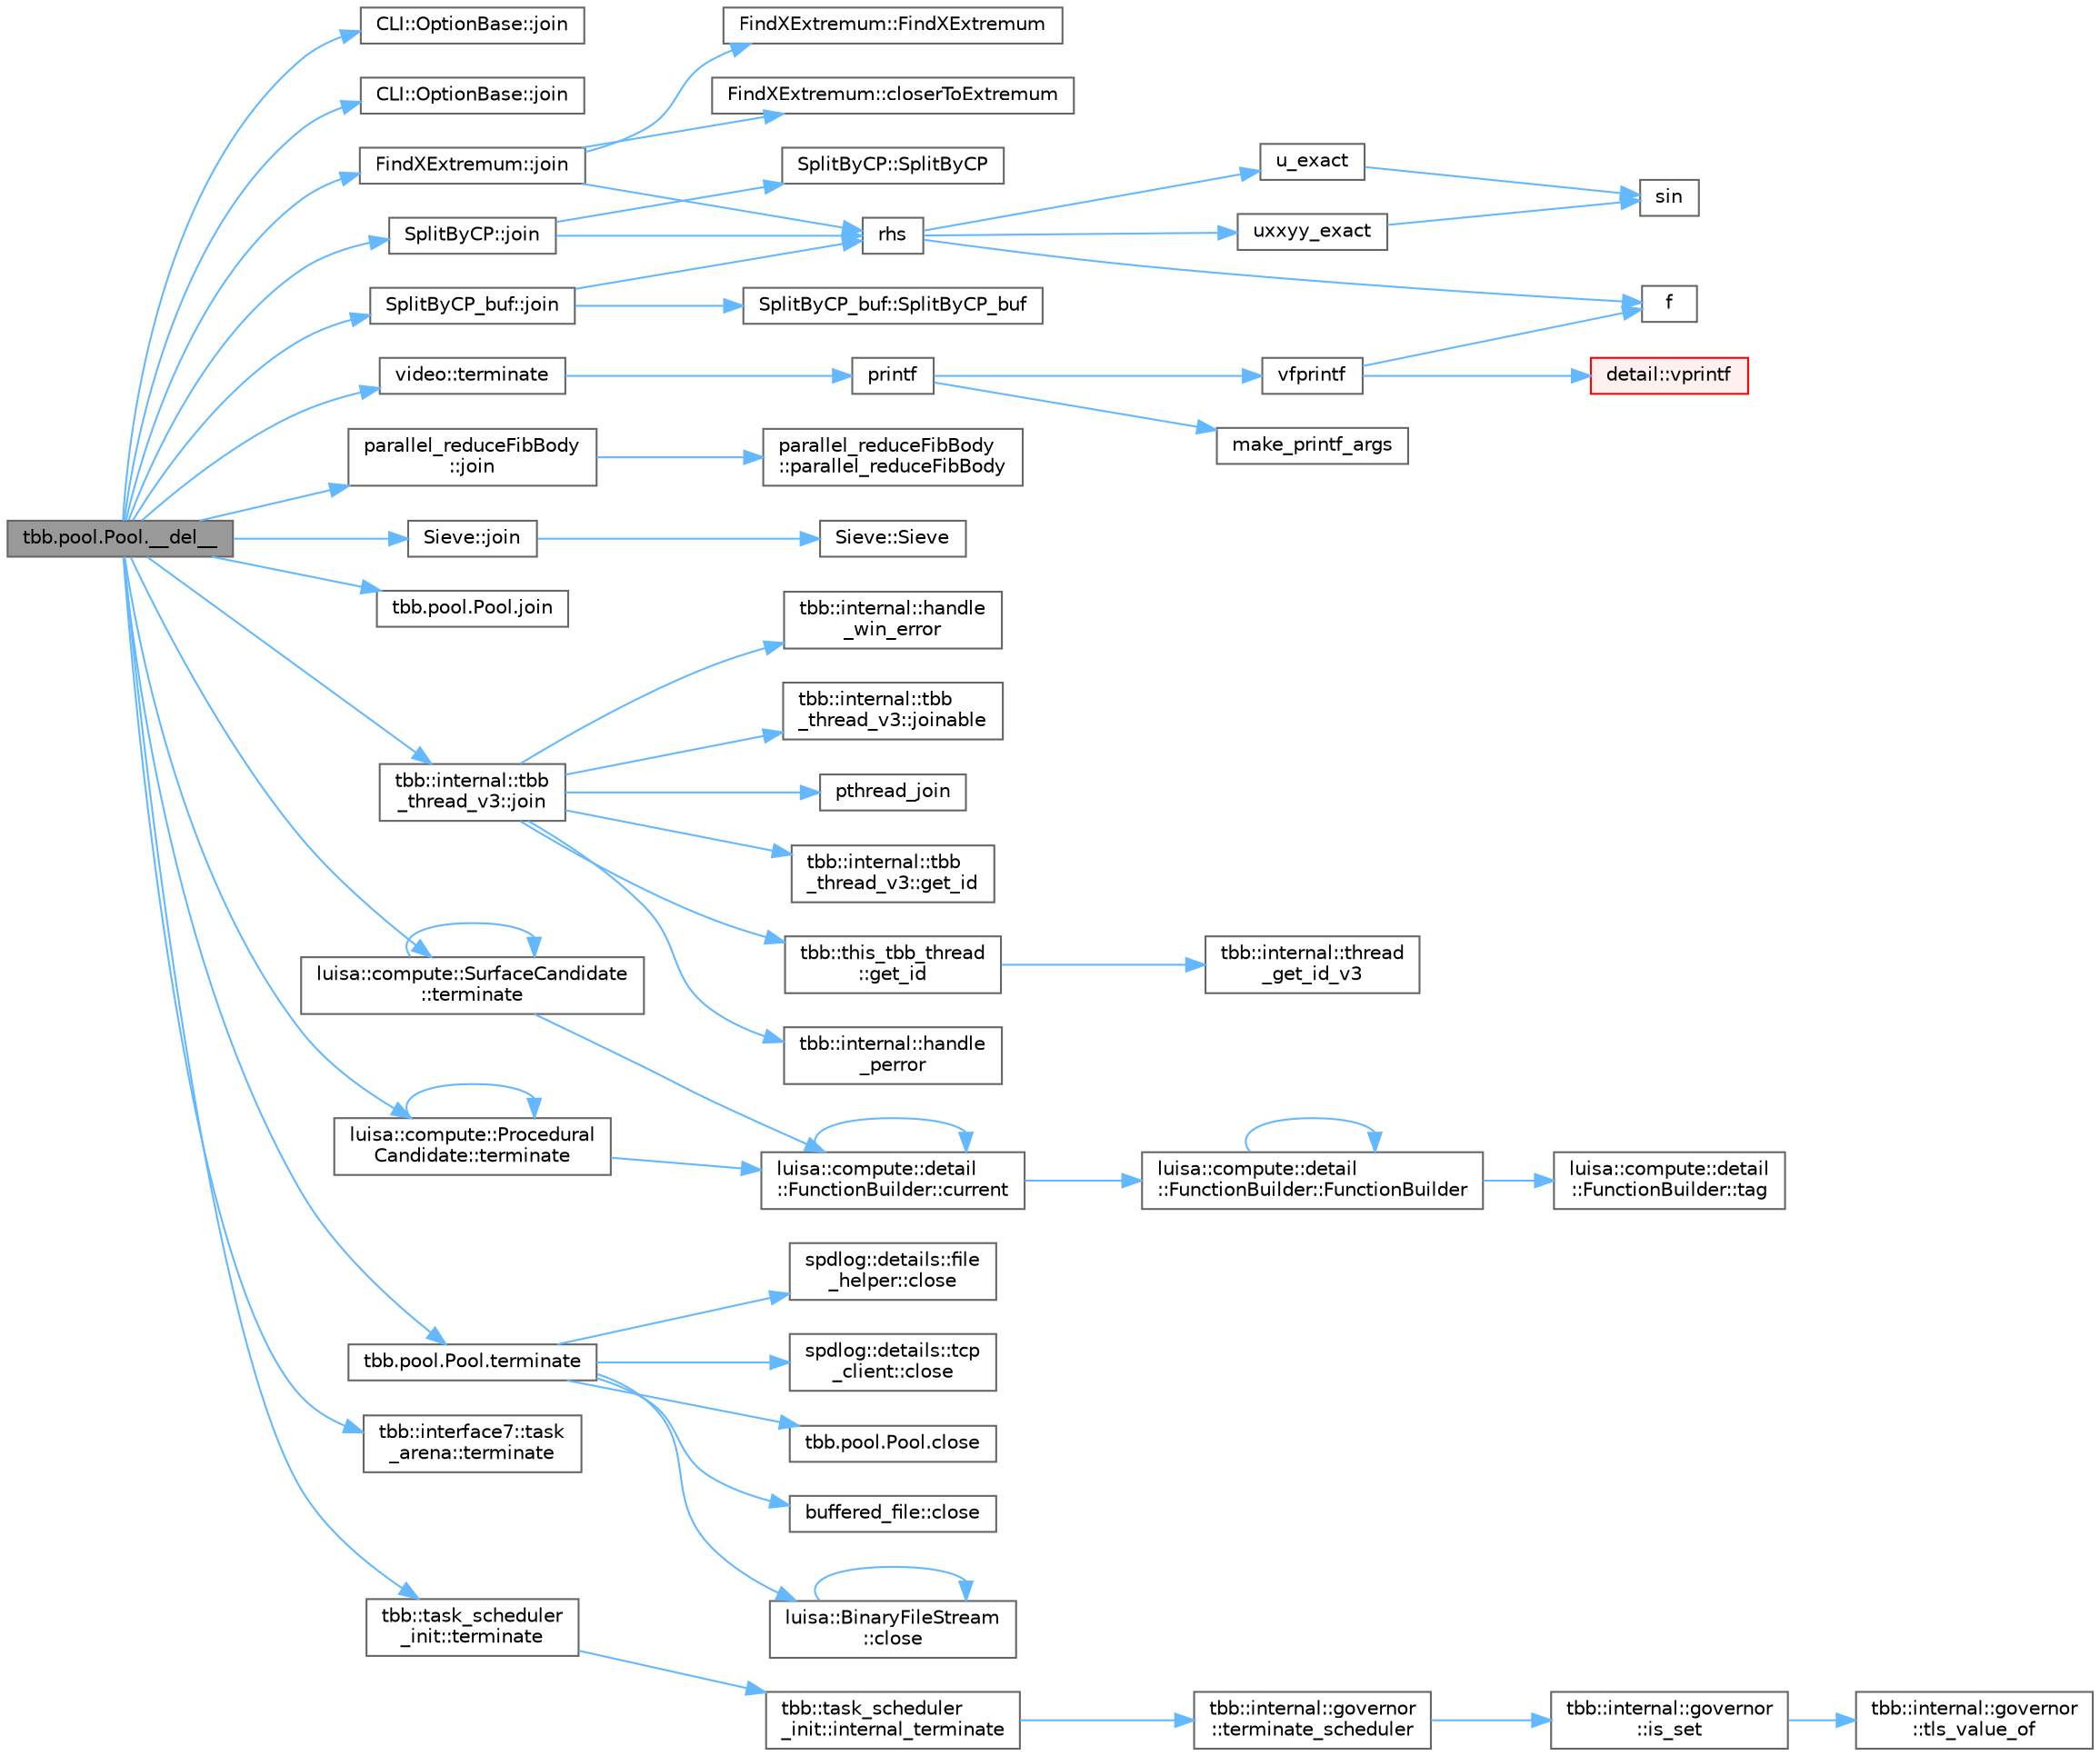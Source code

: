 digraph "tbb.pool.Pool.__del__"
{
 // LATEX_PDF_SIZE
  bgcolor="transparent";
  edge [fontname=Helvetica,fontsize=10,labelfontname=Helvetica,labelfontsize=10];
  node [fontname=Helvetica,fontsize=10,shape=box,height=0.2,width=0.4];
  rankdir="LR";
  Node1 [id="Node000001",label="tbb.pool.Pool.__del__",height=0.2,width=0.4,color="gray40", fillcolor="grey60", style="filled", fontcolor="black",tooltip=" "];
  Node1 -> Node2 [id="edge1_Node000001_Node000002",color="steelblue1",style="solid",tooltip=" "];
  Node2 [id="Node000002",label="CLI::OptionBase::join",height=0.2,width=0.4,color="grey40", fillcolor="white", style="filled",URL="$class_c_l_i_1_1_option_base.html#a1c353d2455f0fc251fa8d0e98b66ea93",tooltip="Set the multi option policy to join"];
  Node1 -> Node3 [id="edge2_Node000001_Node000003",color="steelblue1",style="solid",tooltip=" "];
  Node3 [id="Node000003",label="CLI::OptionBase::join",height=0.2,width=0.4,color="grey40", fillcolor="white", style="filled",URL="$class_c_l_i_1_1_option_base.html#a2f9160afa4b72e8425bffd043be92ea6",tooltip="Set the multi option policy to join with a specific delimiter"];
  Node1 -> Node4 [id="edge3_Node000001_Node000004",color="steelblue1",style="solid",tooltip=" "];
  Node4 [id="Node000004",label="FindXExtremum::join",height=0.2,width=0.4,color="grey40", fillcolor="white", style="filled",URL="$class_find_x_extremum.html#a980cc1f34de3547ee0653efb5fbae98a",tooltip=" "];
  Node4 -> Node5 [id="edge4_Node000004_Node000005",color="steelblue1",style="solid",tooltip=" "];
  Node5 [id="Node000005",label="FindXExtremum::closerToExtremum",height=0.2,width=0.4,color="grey40", fillcolor="white", style="filled",URL="$class_find_x_extremum.html#a724334ec93d8247553e22c2499228e9f",tooltip=" "];
  Node4 -> Node6 [id="edge5_Node000004_Node000006",color="steelblue1",style="solid",tooltip=" "];
  Node6 [id="Node000006",label="FindXExtremum::FindXExtremum",height=0.2,width=0.4,color="grey40", fillcolor="white", style="filled",URL="$class_find_x_extremum.html#ac96b38ad5c7f43a420da1b6b0840d92e",tooltip=" "];
  Node4 -> Node7 [id="edge6_Node000004_Node000007",color="steelblue1",style="solid",tooltip=" "];
  Node7 [id="Node000007",label="rhs",height=0.2,width=0.4,color="grey40", fillcolor="white", style="filled",URL="$poisson_8cpp.html#a38c677f5cc4e47bc7505aef707c1bb83",tooltip=" "];
  Node7 -> Node8 [id="edge7_Node000007_Node000008",color="steelblue1",style="solid",tooltip=" "];
  Node8 [id="Node000008",label="f",height=0.2,width=0.4,color="grey40", fillcolor="white", style="filled",URL="$cxx11__tensor__map_8cpp.html#a7f507fea02198f6cb81c86640c7b1a4e",tooltip=" "];
  Node7 -> Node9 [id="edge8_Node000007_Node000009",color="steelblue1",style="solid",tooltip=" "];
  Node9 [id="Node000009",label="u_exact",height=0.2,width=0.4,color="grey40", fillcolor="white", style="filled",URL="$poisson_8cpp.html#a06fc16c4676f839f8de736a6791b6862",tooltip=" "];
  Node9 -> Node10 [id="edge9_Node000009_Node000010",color="steelblue1",style="solid",tooltip=" "];
  Node10 [id="Node000010",label="sin",height=0.2,width=0.4,color="grey40", fillcolor="white", style="filled",URL="$_array_cwise_unary_ops_8h.html#a9cfb0ea58bd813510a9e2db18a5e49f0",tooltip=" "];
  Node7 -> Node11 [id="edge10_Node000007_Node000011",color="steelblue1",style="solid",tooltip=" "];
  Node11 [id="Node000011",label="uxxyy_exact",height=0.2,width=0.4,color="grey40", fillcolor="white", style="filled",URL="$poisson_8cpp.html#a557a61cf12d143424a35123b14048a22",tooltip=" "];
  Node11 -> Node10 [id="edge11_Node000011_Node000010",color="steelblue1",style="solid",tooltip=" "];
  Node1 -> Node12 [id="edge12_Node000001_Node000012",color="steelblue1",style="solid",tooltip=" "];
  Node12 [id="Node000012",label="parallel_reduceFibBody\l::join",height=0.2,width=0.4,color="grey40", fillcolor="white", style="filled",URL="$structparallel__reduce_fib_body.html#a5191e08384a7e904cff03a4e1917ae67",tooltip="Join point"];
  Node12 -> Node13 [id="edge13_Node000012_Node000013",color="steelblue1",style="solid",tooltip=" "];
  Node13 [id="Node000013",label="parallel_reduceFibBody\l::parallel_reduceFibBody",height=0.2,width=0.4,color="grey40", fillcolor="white", style="filled",URL="$structparallel__reduce_fib_body.html#a37da689701eb7eac04b85ac3da8d4b83",tooltip="Constructor fills sum with initial matrix"];
  Node1 -> Node14 [id="edge14_Node000001_Node000014",color="steelblue1",style="solid",tooltip=" "];
  Node14 [id="Node000014",label="Sieve::join",height=0.2,width=0.4,color="grey40", fillcolor="white", style="filled",URL="$class_sieve.html#af57d0fe767f8df6027ffc68afbf78683",tooltip=" "];
  Node14 -> Node15 [id="edge15_Node000014_Node000015",color="steelblue1",style="solid",tooltip=" "];
  Node15 [id="Node000015",label="Sieve::Sieve",height=0.2,width=0.4,color="grey40", fillcolor="white", style="filled",URL="$class_sieve.html#aa3350c49b522d095c7cfddc5244e16a2",tooltip="Construct Sieve for counting primes in [0..n]."];
  Node1 -> Node16 [id="edge16_Node000001_Node000016",color="steelblue1",style="solid",tooltip=" "];
  Node16 [id="Node000016",label="SplitByCP::join",height=0.2,width=0.4,color="grey40", fillcolor="white", style="filled",URL="$class_split_by_c_p.html#a57ed9121105c5524f65d093313332543",tooltip=" "];
  Node16 -> Node7 [id="edge17_Node000016_Node000007",color="steelblue1",style="solid",tooltip=" "];
  Node16 -> Node17 [id="edge18_Node000016_Node000017",color="steelblue1",style="solid",tooltip=" "];
  Node17 [id="Node000017",label="SplitByCP::SplitByCP",height=0.2,width=0.4,color="grey40", fillcolor="white", style="filled",URL="$class_split_by_c_p.html#ae4a09f5df9ec5ef03c1665257d81294b",tooltip=" "];
  Node1 -> Node18 [id="edge19_Node000001_Node000018",color="steelblue1",style="solid",tooltip=" "];
  Node18 [id="Node000018",label="SplitByCP_buf::join",height=0.2,width=0.4,color="grey40", fillcolor="white", style="filled",URL="$class_split_by_c_p__buf.html#aa26b2bf50451fd4b09009c1ba481e379",tooltip=" "];
  Node18 -> Node7 [id="edge20_Node000018_Node000007",color="steelblue1",style="solid",tooltip=" "];
  Node18 -> Node19 [id="edge21_Node000018_Node000019",color="steelblue1",style="solid",tooltip=" "];
  Node19 [id="Node000019",label="SplitByCP_buf::SplitByCP_buf",height=0.2,width=0.4,color="grey40", fillcolor="white", style="filled",URL="$class_split_by_c_p__buf.html#ae6e24c604e94f26b35948fceab1f97cd",tooltip=" "];
  Node1 -> Node20 [id="edge22_Node000001_Node000020",color="steelblue1",style="solid",tooltip=" "];
  Node20 [id="Node000020",label="tbb.pool.Pool.join",height=0.2,width=0.4,color="grey40", fillcolor="white", style="filled",URL="$classtbb_1_1pool_1_1_pool.html#ac5adc3301a656770e8f13660b1e251aa",tooltip=" "];
  Node1 -> Node21 [id="edge23_Node000001_Node000021",color="steelblue1",style="solid",tooltip=" "];
  Node21 [id="Node000021",label="tbb::internal::tbb\l_thread_v3::join",height=0.2,width=0.4,color="grey40", fillcolor="white", style="filled",URL="$classtbb_1_1internal_1_1tbb__thread__v3.html#ab312527ce3848c27e18eedbf881fb943",tooltip="The completion of the thread represented by *this happens before join() returns."];
  Node21 -> Node22 [id="edge24_Node000021_Node000022",color="steelblue1",style="solid",tooltip=" "];
  Node22 [id="Node000022",label="tbb::internal::tbb\l_thread_v3::get_id",height=0.2,width=0.4,color="grey40", fillcolor="white", style="filled",URL="$classtbb_1_1internal_1_1tbb__thread__v3.html#ae98915bfeccaa90d6f13add0ee1ab33a",tooltip=" "];
  Node21 -> Node23 [id="edge25_Node000021_Node000023",color="steelblue1",style="solid",tooltip=" "];
  Node23 [id="Node000023",label="tbb::this_tbb_thread\l::get_id",height=0.2,width=0.4,color="grey40", fillcolor="white", style="filled",URL="$namespacetbb_1_1this__tbb__thread.html#aca0255d2952986275a6f2575118f822f",tooltip=" "];
  Node23 -> Node24 [id="edge26_Node000023_Node000024",color="steelblue1",style="solid",tooltip=" "];
  Node24 [id="Node000024",label="tbb::internal::thread\l_get_id_v3",height=0.2,width=0.4,color="grey40", fillcolor="white", style="filled",URL="$namespacetbb_1_1internal.html#a7444a8c52dd26ba57c04aa00482b9ef9",tooltip=" "];
  Node21 -> Node25 [id="edge27_Node000021_Node000025",color="steelblue1",style="solid",tooltip=" "];
  Node25 [id="Node000025",label="tbb::internal::handle\l_perror",height=0.2,width=0.4,color="grey40", fillcolor="white", style="filled",URL="$namespacetbb_1_1internal.html#a63370f16962aa553990e43ad197231b9",tooltip=" "];
  Node21 -> Node26 [id="edge28_Node000021_Node000026",color="steelblue1",style="solid",tooltip=" "];
  Node26 [id="Node000026",label="tbb::internal::handle\l_win_error",height=0.2,width=0.4,color="grey40", fillcolor="white", style="filled",URL="$namespacetbb_1_1internal.html#ab4841a5edb13e2982963a55e900a4812",tooltip="Throws std::runtime_error with what() returning error_code description prefixed with aux_info"];
  Node21 -> Node27 [id="edge29_Node000021_Node000027",color="steelblue1",style="solid",tooltip=" "];
  Node27 [id="Node000027",label="tbb::internal::tbb\l_thread_v3::joinable",height=0.2,width=0.4,color="grey40", fillcolor="white", style="filled",URL="$classtbb_1_1internal_1_1tbb__thread__v3.html#a4ddee0e2030f8fa947fd93f403178104",tooltip=" "];
  Node21 -> Node28 [id="edge30_Node000021_Node000028",color="steelblue1",style="solid",tooltip=" "];
  Node28 [id="Node000028",label="pthread_join",height=0.2,width=0.4,color="grey40", fillcolor="white", style="filled",URL="$pthread__minport__windows_8h.html#ab55b290bca62946e18d5eb3c7a1c5114",tooltip=" "];
  Node1 -> Node29 [id="edge31_Node000001_Node000029",color="steelblue1",style="solid",tooltip=" "];
  Node29 [id="Node000029",label="luisa::compute::Procedural\lCandidate::terminate",height=0.2,width=0.4,color="grey40", fillcolor="white", style="filled",URL="$classluisa_1_1compute_1_1_procedural_candidate.html#af968b4faf061c6c181b7eb6b2a8c5a1b",tooltip=" "];
  Node29 -> Node30 [id="edge32_Node000029_Node000030",color="steelblue1",style="solid",tooltip=" "];
  Node30 [id="Node000030",label="luisa::compute::detail\l::FunctionBuilder::current",height=0.2,width=0.4,color="grey40", fillcolor="white", style="filled",URL="$classluisa_1_1compute_1_1detail_1_1_function_builder.html#a4590ef89abb9497192eb36510caf0384",tooltip="Return current function builder on function stack."];
  Node30 -> Node30 [id="edge33_Node000030_Node000030",color="steelblue1",style="solid",tooltip=" "];
  Node30 -> Node31 [id="edge34_Node000030_Node000031",color="steelblue1",style="solid",tooltip=" "];
  Node31 [id="Node000031",label="luisa::compute::detail\l::FunctionBuilder::FunctionBuilder",height=0.2,width=0.4,color="grey40", fillcolor="white", style="filled",URL="$classluisa_1_1compute_1_1detail_1_1_function_builder.html#ad83f8a838bb7772fda8cf81d349e299f",tooltip="Construct a new Function Builder object"];
  Node31 -> Node31 [id="edge35_Node000031_Node000031",color="steelblue1",style="solid",tooltip=" "];
  Node31 -> Node32 [id="edge36_Node000031_Node000032",color="steelblue1",style="solid",tooltip=" "];
  Node32 [id="Node000032",label="luisa::compute::detail\l::FunctionBuilder::tag",height=0.2,width=0.4,color="grey40", fillcolor="white", style="filled",URL="$classluisa_1_1compute_1_1detail_1_1_function_builder.html#ada82e67c00b4091b4b8827303d97c87b",tooltip="Return tag(KERNEL, CALLABLE)."];
  Node29 -> Node29 [id="edge37_Node000029_Node000029",color="steelblue1",style="solid",tooltip=" "];
  Node1 -> Node33 [id="edge38_Node000001_Node000033",color="steelblue1",style="solid",tooltip=" "];
  Node33 [id="Node000033",label="luisa::compute::SurfaceCandidate\l::terminate",height=0.2,width=0.4,color="grey40", fillcolor="white", style="filled",URL="$classluisa_1_1compute_1_1_surface_candidate.html#aa46ff860df8f34c3424c2339affa1244",tooltip=" "];
  Node33 -> Node30 [id="edge39_Node000033_Node000030",color="steelblue1",style="solid",tooltip=" "];
  Node33 -> Node33 [id="edge40_Node000033_Node000033",color="steelblue1",style="solid",tooltip=" "];
  Node1 -> Node34 [id="edge41_Node000001_Node000034",color="steelblue1",style="solid",tooltip=" "];
  Node34 [id="Node000034",label="tbb.pool.Pool.terminate",height=0.2,width=0.4,color="grey40", fillcolor="white", style="filled",URL="$classtbb_1_1pool_1_1_pool.html#a86b3ef85533ab47e76e48a4c837df097",tooltip=" "];
  Node34 -> Node35 [id="edge42_Node000034_Node000035",color="steelblue1",style="solid",tooltip=" "];
  Node35 [id="Node000035",label="buffered_file::close",height=0.2,width=0.4,color="grey40", fillcolor="white", style="filled",URL="$classbuffered__file.html#a2756c39b06594666c5a8712873d7c878",tooltip=" "];
  Node34 -> Node36 [id="edge43_Node000034_Node000036",color="steelblue1",style="solid",tooltip=" "];
  Node36 [id="Node000036",label="luisa::BinaryFileStream\l::close",height=0.2,width=0.4,color="grey40", fillcolor="white", style="filled",URL="$classluisa_1_1_binary_file_stream.html#ae4d7c053176d79fe8c8a4bcc0ca447d4",tooltip=" "];
  Node36 -> Node36 [id="edge44_Node000036_Node000036",color="steelblue1",style="solid",tooltip=" "];
  Node34 -> Node37 [id="edge45_Node000034_Node000037",color="steelblue1",style="solid",tooltip=" "];
  Node37 [id="Node000037",label="spdlog::details::file\l_helper::close",height=0.2,width=0.4,color="grey40", fillcolor="white", style="filled",URL="$classspdlog_1_1details_1_1file__helper.html#ae6fbd8dfff6be4433befee5dffec739b",tooltip=" "];
  Node34 -> Node38 [id="edge46_Node000034_Node000038",color="steelblue1",style="solid",tooltip=" "];
  Node38 [id="Node000038",label="spdlog::details::tcp\l_client::close",height=0.2,width=0.4,color="grey40", fillcolor="white", style="filled",URL="$classspdlog_1_1details_1_1tcp__client.html#ad8765cb07a6fd30e6152d4e1dde7ebe5",tooltip=" "];
  Node34 -> Node39 [id="edge47_Node000034_Node000039",color="steelblue1",style="solid",tooltip=" "];
  Node39 [id="Node000039",label="tbb.pool.Pool.close",height=0.2,width=0.4,color="grey40", fillcolor="white", style="filled",URL="$classtbb_1_1pool_1_1_pool.html#ad5fcc889083e41ae9703fbc4b1d72365",tooltip=" "];
  Node1 -> Node40 [id="edge48_Node000001_Node000040",color="steelblue1",style="solid",tooltip=" "];
  Node40 [id="Node000040",label="tbb::interface7::task\l_arena::terminate",height=0.2,width=0.4,color="grey40", fillcolor="white", style="filled",URL="$classtbb_1_1interface7_1_1task__arena.html#aecb3eedeacfe8469a91c17525dae7fc9",tooltip=" "];
  Node1 -> Node41 [id="edge49_Node000001_Node000041",color="steelblue1",style="solid",tooltip=" "];
  Node41 [id="Node000041",label="tbb::task_scheduler\l_init::terminate",height=0.2,width=0.4,color="grey40", fillcolor="white", style="filled",URL="$classtbb_1_1task__scheduler__init.html#afcd615b84c2f57d7ada13813a8443ecf",tooltip="Inverse of method initialize."];
  Node41 -> Node42 [id="edge50_Node000041_Node000042",color="steelblue1",style="solid",tooltip=" "];
  Node42 [id="Node000042",label="tbb::task_scheduler\l_init::internal_terminate",height=0.2,width=0.4,color="grey40", fillcolor="white", style="filled",URL="$classtbb_1_1task__scheduler__init.html#a2647279bff44f88c82eead707d4c7a14",tooltip=" "];
  Node42 -> Node43 [id="edge51_Node000042_Node000043",color="steelblue1",style="solid",tooltip=" "];
  Node43 [id="Node000043",label="tbb::internal::governor\l::terminate_scheduler",height=0.2,width=0.4,color="grey40", fillcolor="white", style="filled",URL="$classtbb_1_1internal_1_1governor.html#a0962408ba1eaf67d0ad741a0749f3a4e",tooltip="Processes scheduler termination request (possibly nested) in a master thread"];
  Node43 -> Node44 [id="edge52_Node000043_Node000044",color="steelblue1",style="solid",tooltip=" "];
  Node44 [id="Node000044",label="tbb::internal::governor\l::is_set",height=0.2,width=0.4,color="grey40", fillcolor="white", style="filled",URL="$classtbb_1_1internal_1_1governor.html#a14d4453f34a770b1c983c2ed38570e31",tooltip="Used to check validity of the local scheduler TLS contents."];
  Node44 -> Node45 [id="edge53_Node000044_Node000045",color="steelblue1",style="solid",tooltip=" "];
  Node45 [id="Node000045",label="tbb::internal::governor\l::tls_value_of",height=0.2,width=0.4,color="grey40", fillcolor="white", style="filled",URL="$classtbb_1_1internal_1_1governor.html#a342eb43ff89d1b0da4cb9aa5417b3965",tooltip="Computes the value of the TLS"];
  Node1 -> Node46 [id="edge54_Node000001_Node000046",color="steelblue1",style="solid",tooltip=" "];
  Node46 [id="Node000046",label="video::terminate",height=0.2,width=0.4,color="grey40", fillcolor="white", style="filled",URL="$classvideo.html#a49fe2b2eefd1118d871120ec787d355a",tooltip="terminate video system"];
  Node46 -> Node47 [id="edge55_Node000046_Node000047",color="steelblue1",style="solid",tooltip=" "];
  Node47 [id="Node000047",label="printf",height=0.2,width=0.4,color="grey40", fillcolor="white", style="filled",URL="$printf_8h.html#aee3ed3a831f25f07e7be3919fff2203a",tooltip=" "];
  Node47 -> Node48 [id="edge56_Node000047_Node000048",color="steelblue1",style="solid",tooltip=" "];
  Node48 [id="Node000048",label="make_printf_args",height=0.2,width=0.4,color="grey40", fillcolor="white", style="filled",URL="$printf_8h.html#a27dcc0efcda04388971dbea3c875f122",tooltip=" "];
  Node47 -> Node49 [id="edge57_Node000047_Node000049",color="steelblue1",style="solid",tooltip=" "];
  Node49 [id="Node000049",label="vfprintf",height=0.2,width=0.4,color="grey40", fillcolor="white", style="filled",URL="$printf_8h.html#abb30aad964fc771fb52cf3ad88649df2",tooltip=" "];
  Node49 -> Node8 [id="edge58_Node000049_Node000008",color="steelblue1",style="solid",tooltip=" "];
  Node49 -> Node50 [id="edge59_Node000049_Node000050",color="steelblue1",style="solid",tooltip=" "];
  Node50 [id="Node000050",label="detail::vprintf",height=0.2,width=0.4,color="red", fillcolor="#FFF0F0", style="filled",URL="$namespacedetail.html#a1c8c2218e4c822aa8f743fb9c573717f",tooltip=" "];
}
